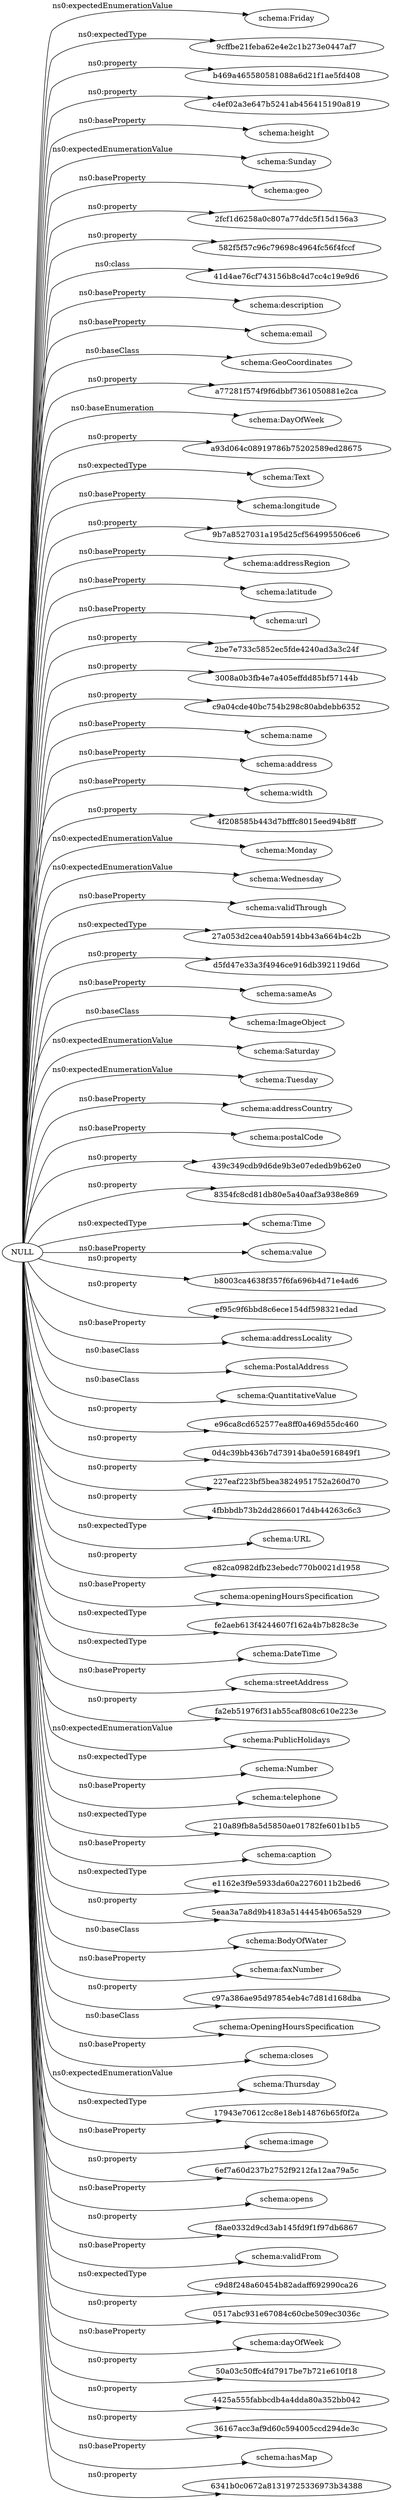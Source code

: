 digraph ar2dtool_diagram { 
rankdir=LR;
size="1501"
	"NULL" -> "schema:Friday" [ label = "ns0:expectedEnumerationValue" ];
	"NULL" -> "9cffbe21feba62e4e2c1b273e0447af7" [ label = "ns0:expectedType" ];
	"NULL" -> "b469a465580581088a6d21f1ae5fd408" [ label = "ns0:property" ];
	"NULL" -> "c4ef02a3e647b5241ab456415190a819" [ label = "ns0:property" ];
	"NULL" -> "schema:height" [ label = "ns0:baseProperty" ];
	"NULL" -> "schema:Sunday" [ label = "ns0:expectedEnumerationValue" ];
	"NULL" -> "schema:geo" [ label = "ns0:baseProperty" ];
	"NULL" -> "2fcf1d6258a0c807a77ddc5f15d156a3" [ label = "ns0:property" ];
	"NULL" -> "582f5f57c96c79698c4964fc56f4fccf" [ label = "ns0:property" ];
	"NULL" -> "41d4ae76cf743156b8c4d7cc4c19e9d6" [ label = "ns0:class" ];
	"NULL" -> "schema:description" [ label = "ns0:baseProperty" ];
	"NULL" -> "schema:email" [ label = "ns0:baseProperty" ];
	"NULL" -> "schema:GeoCoordinates" [ label = "ns0:baseClass" ];
	"NULL" -> "a77281f574f9f6dbbf7361050881e2ca" [ label = "ns0:property" ];
	"NULL" -> "schema:DayOfWeek" [ label = "ns0:baseEnumeration" ];
	"NULL" -> "a93d064c08919786b75202589ed28675" [ label = "ns0:property" ];
	"NULL" -> "schema:Text" [ label = "ns0:expectedType" ];
	"NULL" -> "schema:longitude" [ label = "ns0:baseProperty" ];
	"NULL" -> "9b7a8527031a195d25cf564995506ce6" [ label = "ns0:property" ];
	"NULL" -> "schema:addressRegion" [ label = "ns0:baseProperty" ];
	"NULL" -> "schema:latitude" [ label = "ns0:baseProperty" ];
	"NULL" -> "schema:url" [ label = "ns0:baseProperty" ];
	"NULL" -> "2be7e733c5852ec5fde4240ad3a3c24f" [ label = "ns0:property" ];
	"NULL" -> "3008a0b3fb4e7a405effdd85bf57144b" [ label = "ns0:property" ];
	"NULL" -> "c9a04cde40bc754b298c80abdebb6352" [ label = "ns0:property" ];
	"NULL" -> "schema:name" [ label = "ns0:baseProperty" ];
	"NULL" -> "schema:address" [ label = "ns0:baseProperty" ];
	"NULL" -> "schema:width" [ label = "ns0:baseProperty" ];
	"NULL" -> "4f208585b443d7bfffc8015eed94b8ff" [ label = "ns0:property" ];
	"NULL" -> "schema:Monday" [ label = "ns0:expectedEnumerationValue" ];
	"NULL" -> "schema:Wednesday" [ label = "ns0:expectedEnumerationValue" ];
	"NULL" -> "schema:validThrough" [ label = "ns0:baseProperty" ];
	"NULL" -> "27a053d2cea40ab5914bb43a664b4c2b" [ label = "ns0:expectedType" ];
	"NULL" -> "d5fd47e33a3f4946ce916db392119d6d" [ label = "ns0:property" ];
	"NULL" -> "schema:sameAs" [ label = "ns0:baseProperty" ];
	"NULL" -> "schema:ImageObject" [ label = "ns0:baseClass" ];
	"NULL" -> "schema:Saturday" [ label = "ns0:expectedEnumerationValue" ];
	"NULL" -> "schema:Tuesday" [ label = "ns0:expectedEnumerationValue" ];
	"NULL" -> "schema:addressCountry" [ label = "ns0:baseProperty" ];
	"NULL" -> "schema:postalCode" [ label = "ns0:baseProperty" ];
	"NULL" -> "439c349cdb9d6de9b3e07ededb9b62e0" [ label = "ns0:property" ];
	"NULL" -> "8354fc8cd81db80e5a40aaf3a938e869" [ label = "ns0:property" ];
	"NULL" -> "schema:Time" [ label = "ns0:expectedType" ];
	"NULL" -> "schema:value" [ label = "ns0:baseProperty" ];
	"NULL" -> "b8003ca4638f357f6fa696b4d71e4ad6" [ label = "ns0:property" ];
	"NULL" -> "ef95c9f6bbd8c6ece154df598321edad" [ label = "ns0:property" ];
	"NULL" -> "schema:addressLocality" [ label = "ns0:baseProperty" ];
	"NULL" -> "schema:PostalAddress" [ label = "ns0:baseClass" ];
	"NULL" -> "schema:QuantitativeValue" [ label = "ns0:baseClass" ];
	"NULL" -> "e96ca8cd652577ea8ff0a469d55dc460" [ label = "ns0:property" ];
	"NULL" -> "0d4c39bb436b7d73914ba0e5916849f1" [ label = "ns0:property" ];
	"NULL" -> "227eaf223bf5bea3824951752a260d70" [ label = "ns0:property" ];
	"NULL" -> "4fbbbdb73b2dd2866017d4b44263c6c3" [ label = "ns0:property" ];
	"NULL" -> "schema:URL" [ label = "ns0:expectedType" ];
	"NULL" -> "e82ca0982dfb23ebedc770b0021d1958" [ label = "ns0:property" ];
	"NULL" -> "schema:openingHoursSpecification" [ label = "ns0:baseProperty" ];
	"NULL" -> "fe2aeb613f4244607f162a4b7b828c3e" [ label = "ns0:expectedType" ];
	"NULL" -> "schema:DateTime" [ label = "ns0:expectedType" ];
	"NULL" -> "schema:streetAddress" [ label = "ns0:baseProperty" ];
	"NULL" -> "fa2eb51976f31ab55caf808c610e223e" [ label = "ns0:property" ];
	"NULL" -> "schema:PublicHolidays" [ label = "ns0:expectedEnumerationValue" ];
	"NULL" -> "schema:Number" [ label = "ns0:expectedType" ];
	"NULL" -> "schema:telephone" [ label = "ns0:baseProperty" ];
	"NULL" -> "210a89fb8a5d5850ae01782fe601b1b5" [ label = "ns0:expectedType" ];
	"NULL" -> "schema:caption" [ label = "ns0:baseProperty" ];
	"NULL" -> "e1162e3f9e5933da60a2276011b2bed6" [ label = "ns0:expectedType" ];
	"NULL" -> "5eaa3a7a8d9b4183a5144454b065a529" [ label = "ns0:property" ];
	"NULL" -> "schema:BodyOfWater" [ label = "ns0:baseClass" ];
	"NULL" -> "schema:faxNumber" [ label = "ns0:baseProperty" ];
	"NULL" -> "c97a386ae95d97854eb4c7d81d168dba" [ label = "ns0:property" ];
	"NULL" -> "schema:OpeningHoursSpecification" [ label = "ns0:baseClass" ];
	"NULL" -> "schema:closes" [ label = "ns0:baseProperty" ];
	"NULL" -> "schema:Thursday" [ label = "ns0:expectedEnumerationValue" ];
	"NULL" -> "17943e70612cc8e18eb14876b65f0f2a" [ label = "ns0:expectedType" ];
	"NULL" -> "schema:image" [ label = "ns0:baseProperty" ];
	"NULL" -> "6ef7a60d237b2752f9212fa12aa79a5c" [ label = "ns0:property" ];
	"NULL" -> "schema:opens" [ label = "ns0:baseProperty" ];
	"NULL" -> "f8ae0332d9cd3ab145fd9f1f97db6867" [ label = "ns0:property" ];
	"NULL" -> "schema:validFrom" [ label = "ns0:baseProperty" ];
	"NULL" -> "c9d8f248a60454b82adaff692990ca26" [ label = "ns0:expectedType" ];
	"NULL" -> "0517abc931e67084c60cbe509ec3036c" [ label = "ns0:property" ];
	"NULL" -> "schema:dayOfWeek" [ label = "ns0:baseProperty" ];
	"NULL" -> "50a03c50ffc4fd7917be7b721e610f18" [ label = "ns0:property" ];
	"NULL" -> "4425a555fabbcdb4a4dda80a352bb042" [ label = "ns0:property" ];
	"NULL" -> "36167acc3af9d60c594005ccd294de3c" [ label = "ns0:property" ];
	"NULL" -> "schema:hasMap" [ label = "ns0:baseProperty" ];
	"NULL" -> "6341b0c0672a81319725336973b34388" [ label = "ns0:property" ];

}

